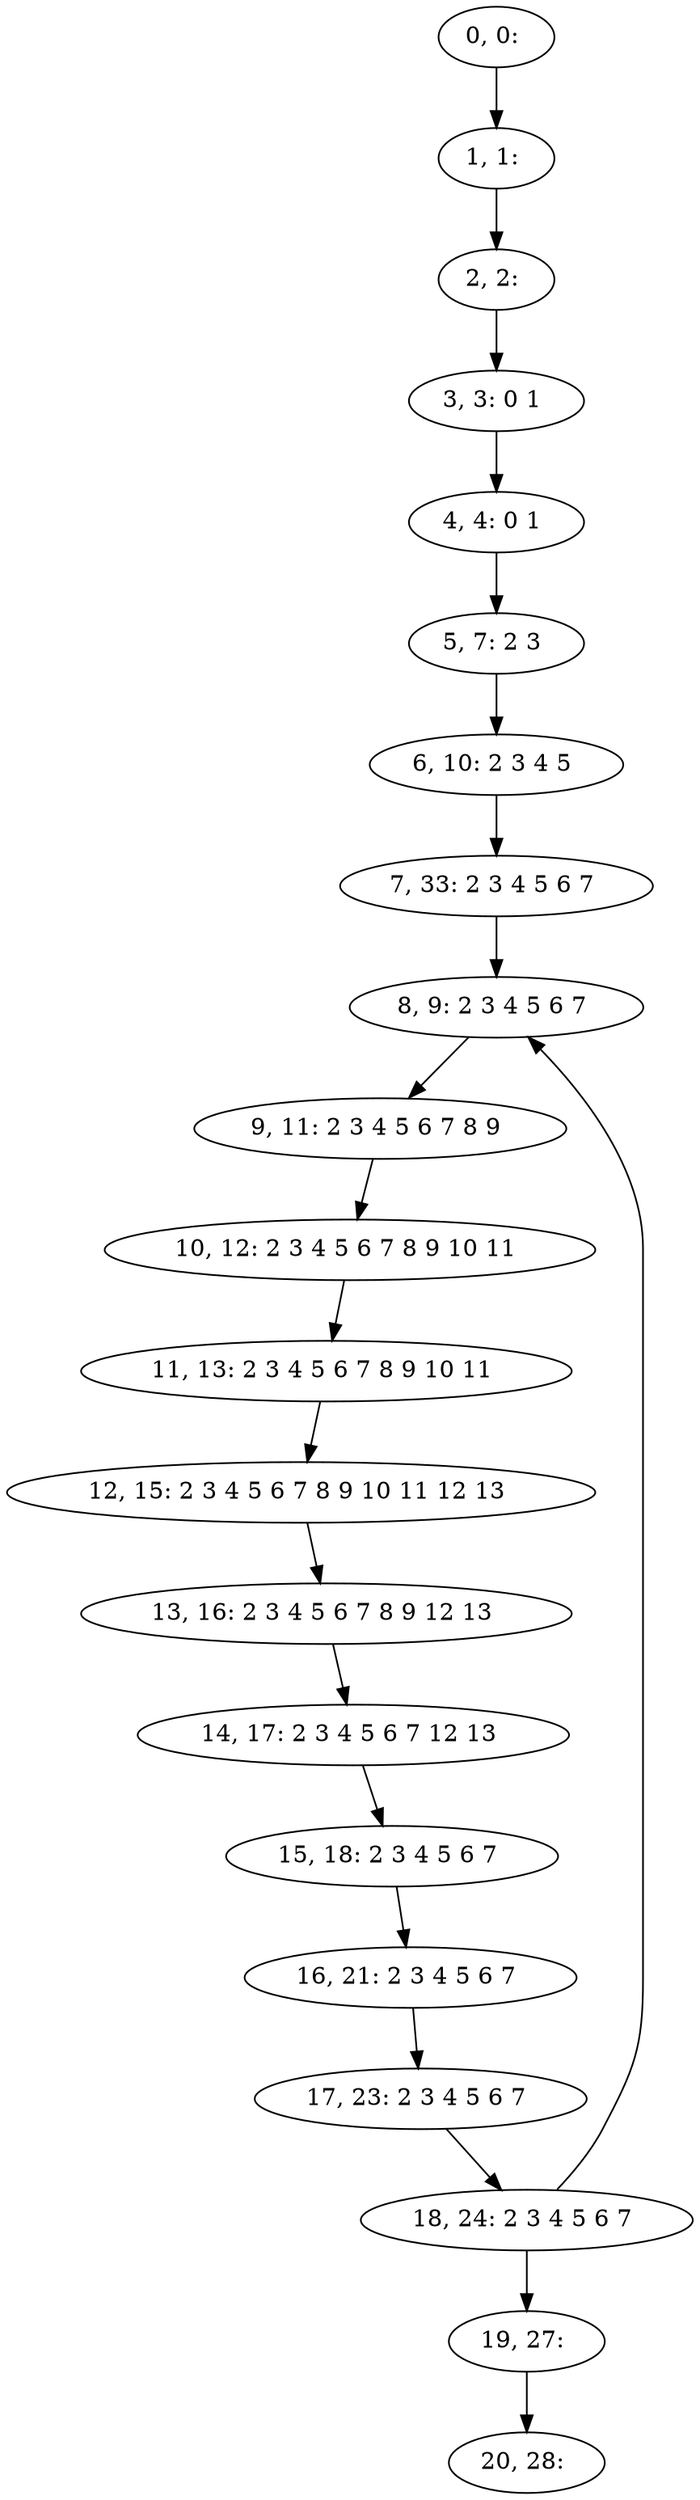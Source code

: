 digraph G {
0[label="0, 0: "];
1[label="1, 1: "];
2[label="2, 2: "];
3[label="3, 3: 0 1 "];
4[label="4, 4: 0 1 "];
5[label="5, 7: 2 3 "];
6[label="6, 10: 2 3 4 5 "];
7[label="7, 33: 2 3 4 5 6 7 "];
8[label="8, 9: 2 3 4 5 6 7 "];
9[label="9, 11: 2 3 4 5 6 7 8 9 "];
10[label="10, 12: 2 3 4 5 6 7 8 9 10 11 "];
11[label="11, 13: 2 3 4 5 6 7 8 9 10 11 "];
12[label="12, 15: 2 3 4 5 6 7 8 9 10 11 12 13 "];
13[label="13, 16: 2 3 4 5 6 7 8 9 12 13 "];
14[label="14, 17: 2 3 4 5 6 7 12 13 "];
15[label="15, 18: 2 3 4 5 6 7 "];
16[label="16, 21: 2 3 4 5 6 7 "];
17[label="17, 23: 2 3 4 5 6 7 "];
18[label="18, 24: 2 3 4 5 6 7 "];
19[label="19, 27: "];
20[label="20, 28: "];
0->1 ;
1->2 ;
2->3 ;
3->4 ;
4->5 ;
5->6 ;
6->7 ;
7->8 ;
8->9 ;
9->10 ;
10->11 ;
11->12 ;
12->13 ;
13->14 ;
14->15 ;
15->16 ;
16->17 ;
17->18 ;
18->19 ;
18->8 ;
19->20 ;
}
